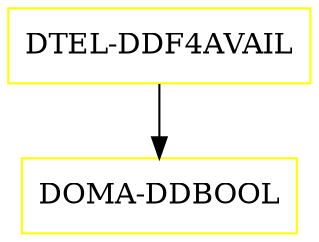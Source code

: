 digraph G {
  "DTEL-DDF4AVAIL" [shape=box,color=yellow];
  "DOMA-DDBOOL" [shape=box,color=yellow,URL="./DOMA_DDBOOL.html"];
  "DTEL-DDF4AVAIL" -> "DOMA-DDBOOL";
}

